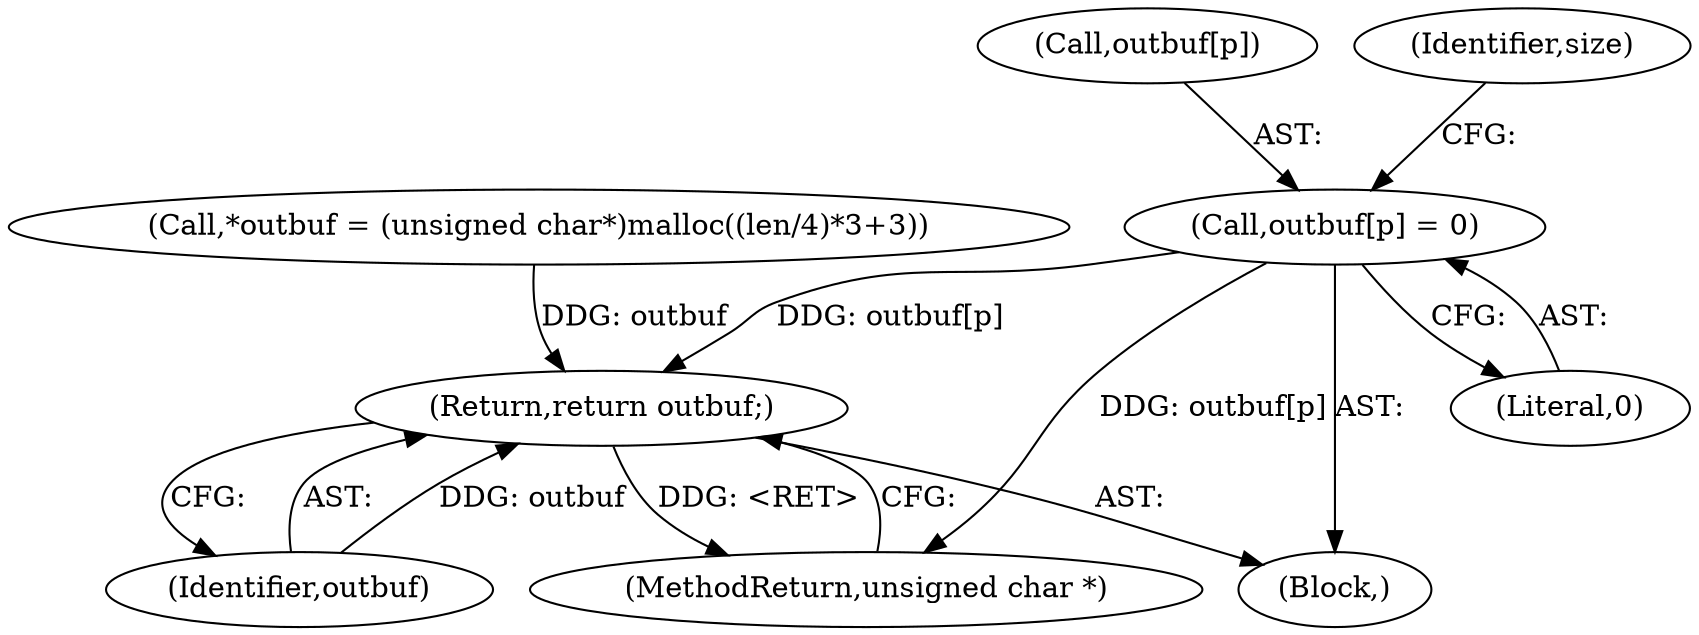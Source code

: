 digraph "0_libplist_3a55ddd3c4c11ce75a86afbefd085d8d397ff957@array" {
"1000208" [label="(Call,outbuf[p] = 0)"];
"1000217" [label="(Return,return outbuf;)"];
"1000217" [label="(Return,return outbuf;)"];
"1000218" [label="(Identifier,outbuf)"];
"1000131" [label="(Call,*outbuf = (unsigned char*)malloc((len/4)*3+3))"];
"1000219" [label="(MethodReturn,unsigned char *)"];
"1000212" [label="(Literal,0)"];
"1000103" [label="(Block,)"];
"1000209" [label="(Call,outbuf[p])"];
"1000215" [label="(Identifier,size)"];
"1000208" [label="(Call,outbuf[p] = 0)"];
"1000208" -> "1000103"  [label="AST: "];
"1000208" -> "1000212"  [label="CFG: "];
"1000209" -> "1000208"  [label="AST: "];
"1000212" -> "1000208"  [label="AST: "];
"1000215" -> "1000208"  [label="CFG: "];
"1000208" -> "1000219"  [label="DDG: outbuf[p]"];
"1000208" -> "1000217"  [label="DDG: outbuf[p]"];
"1000217" -> "1000103"  [label="AST: "];
"1000217" -> "1000218"  [label="CFG: "];
"1000218" -> "1000217"  [label="AST: "];
"1000219" -> "1000217"  [label="CFG: "];
"1000217" -> "1000219"  [label="DDG: <RET>"];
"1000218" -> "1000217"  [label="DDG: outbuf"];
"1000131" -> "1000217"  [label="DDG: outbuf"];
}
